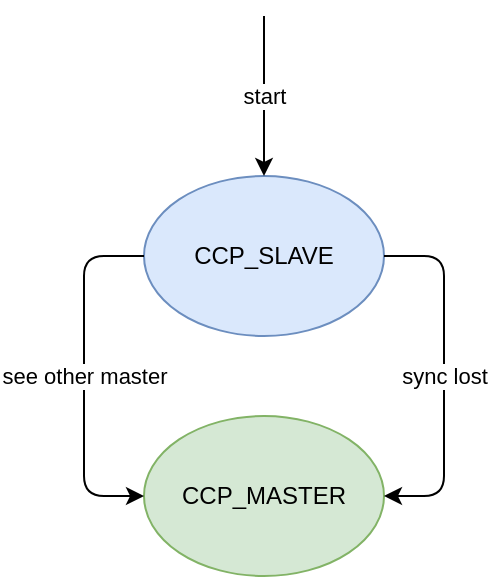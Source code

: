 <mxfile version="13.9.9" type="device"><diagram id="6HU7fBce9DtMDzPN7pzp" name="Page-1"><mxGraphModel dx="934" dy="588" grid="1" gridSize="10" guides="1" tooltips="1" connect="1" arrows="1" fold="1" page="1" pageScale="1" pageWidth="850" pageHeight="1100" math="0" shadow="0"><root><mxCell id="0"/><mxCell id="1" parent="0"/><mxCell id="l6gCDYhH3tu6F4K0rk2w-4" value="&lt;span&gt;CCP_MASTER&lt;/span&gt;" style="ellipse;whiteSpace=wrap;html=1;fillColor=#d5e8d4;strokeColor=#82b366;" vertex="1" parent="1"><mxGeometry x="360" y="440" width="120" height="80" as="geometry"/></mxCell><mxCell id="l6gCDYhH3tu6F4K0rk2w-5" value="&lt;span&gt;CCP_SLAVE&lt;/span&gt;" style="ellipse;whiteSpace=wrap;html=1;fillColor=#dae8fc;strokeColor=#6c8ebf;" vertex="1" parent="1"><mxGeometry x="360" y="320" width="120" height="80" as="geometry"/></mxCell><mxCell id="l6gCDYhH3tu6F4K0rk2w-6" value="see other master" style="endArrow=classic;html=1;exitX=0;exitY=0.5;exitDx=0;exitDy=0;entryX=0;entryY=0.5;entryDx=0;entryDy=0;" edge="1" parent="1" source="l6gCDYhH3tu6F4K0rk2w-5" target="l6gCDYhH3tu6F4K0rk2w-4"><mxGeometry width="50" height="50" relative="1" as="geometry"><mxPoint x="420" y="410" as="sourcePoint"/><mxPoint x="470" y="360" as="targetPoint"/><Array as="points"><mxPoint x="330" y="360"/><mxPoint x="330" y="480"/></Array></mxGeometry></mxCell><mxCell id="l6gCDYhH3tu6F4K0rk2w-8" value="sync lost" style="endArrow=classic;html=1;exitX=1;exitY=0.5;exitDx=0;exitDy=0;entryX=1;entryY=0.5;entryDx=0;entryDy=0;" edge="1" parent="1" source="l6gCDYhH3tu6F4K0rk2w-5" target="l6gCDYhH3tu6F4K0rk2w-4"><mxGeometry width="50" height="50" relative="1" as="geometry"><mxPoint x="420" y="410" as="sourcePoint"/><mxPoint x="470" y="440" as="targetPoint"/><Array as="points"><mxPoint x="510" y="360"/><mxPoint x="510" y="480"/></Array></mxGeometry></mxCell><mxCell id="l6gCDYhH3tu6F4K0rk2w-9" value="start" style="endArrow=classic;html=1;" edge="1" parent="1" target="l6gCDYhH3tu6F4K0rk2w-5"><mxGeometry width="50" height="50" relative="1" as="geometry"><mxPoint x="420" y="240" as="sourcePoint"/><mxPoint x="350" y="480" as="targetPoint"/></mxGeometry></mxCell></root></mxGraphModel></diagram></mxfile>